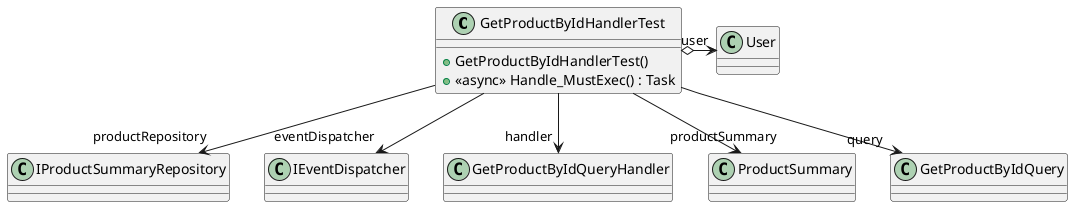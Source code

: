 @startuml
class GetProductByIdHandlerTest {
    + GetProductByIdHandlerTest()
    + <<async>> Handle_MustExec() : Task
}
GetProductByIdHandlerTest --> "productRepository" IProductSummaryRepository
GetProductByIdHandlerTest --> "eventDispatcher" IEventDispatcher
GetProductByIdHandlerTest --> "handler" GetProductByIdQueryHandler
GetProductByIdHandlerTest --> "productSummary" ProductSummary
GetProductByIdHandlerTest --> "query" GetProductByIdQuery
GetProductByIdHandlerTest o-> "user" User
@enduml
